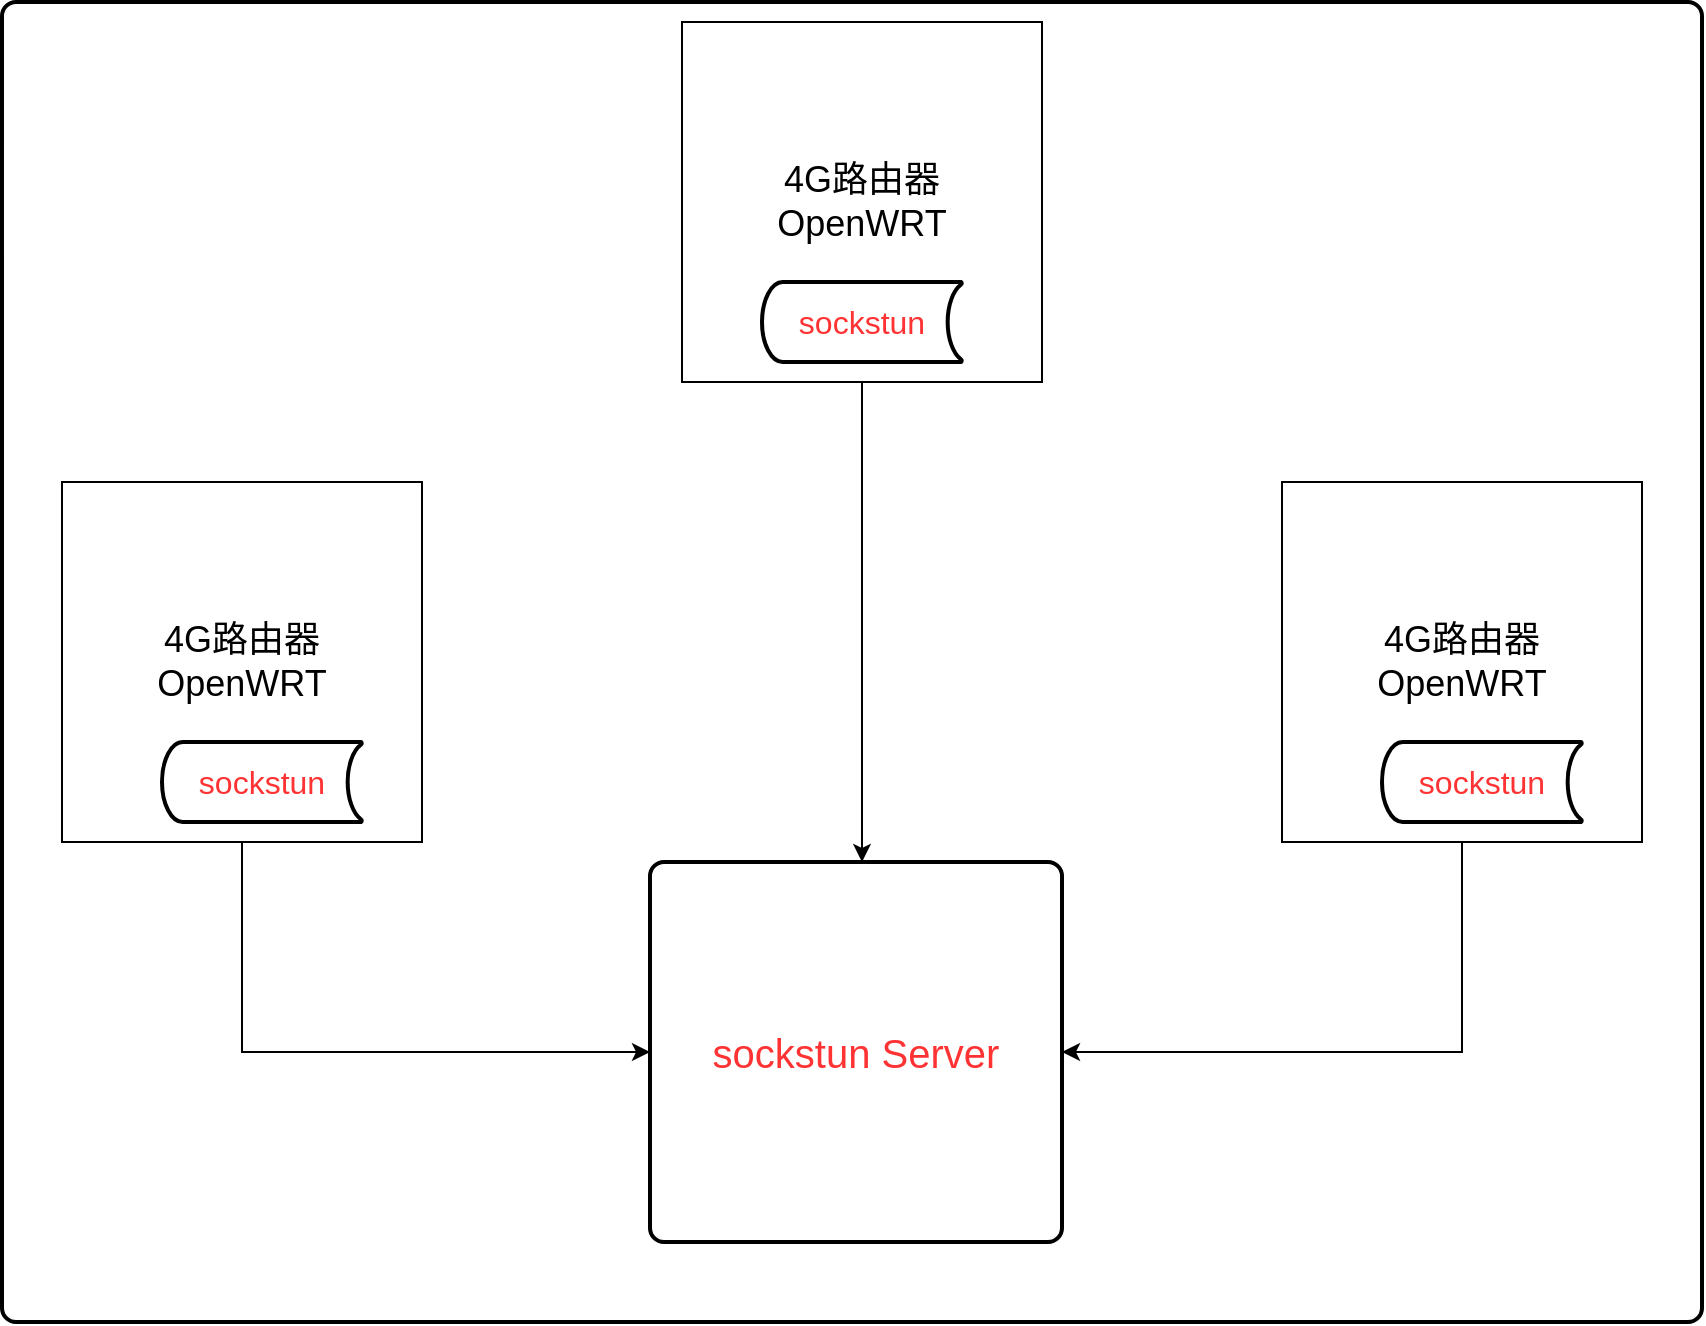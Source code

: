 <mxfile version="23.0.2" type="github">
  <diagram name="Page-1" id="k95cxu96PvpANKo54gbj">
    <mxGraphModel dx="2221" dy="1920" grid="1" gridSize="10" guides="1" tooltips="1" connect="1" arrows="1" fold="1" page="1" pageScale="1" pageWidth="850" pageHeight="1100" math="0" shadow="0">
      <root>
        <mxCell id="0" />
        <mxCell id="1" parent="0" />
        <mxCell id="baXqkoT-ITb4Wg0HV_Db-16" value="" style="rounded=1;whiteSpace=wrap;html=1;absoluteArcSize=1;arcSize=14;strokeWidth=2;" vertex="1" parent="1">
          <mxGeometry width="850" height="660" as="geometry" />
        </mxCell>
        <mxCell id="baXqkoT-ITb4Wg0HV_Db-14" style="edgeStyle=orthogonalEdgeStyle;rounded=0;orthogonalLoop=1;jettySize=auto;html=1;entryX=0;entryY=0.5;entryDx=0;entryDy=0;" edge="1" parent="1" source="baXqkoT-ITb4Wg0HV_Db-1" target="baXqkoT-ITb4Wg0HV_Db-7">
          <mxGeometry relative="1" as="geometry">
            <Array as="points">
              <mxPoint x="120" y="525" />
            </Array>
          </mxGeometry>
        </mxCell>
        <mxCell id="baXqkoT-ITb4Wg0HV_Db-1" value="4G路由器&lt;br style=&quot;font-size: 18px;&quot;&gt;OpenWRT" style="whiteSpace=wrap;html=1;aspect=fixed;fontSize=18;" vertex="1" parent="1">
          <mxGeometry x="30" y="240" width="180" height="180" as="geometry" />
        </mxCell>
        <mxCell id="baXqkoT-ITb4Wg0HV_Db-2" value="&lt;font color=&quot;#ff3333&quot; style=&quot;font-size: 16px;&quot;&gt;sockstun&lt;/font&gt;" style="strokeWidth=2;html=1;shape=mxgraph.flowchart.stored_data;whiteSpace=wrap;" vertex="1" parent="1">
          <mxGeometry x="80" y="370" width="100" height="40" as="geometry" />
        </mxCell>
        <mxCell id="baXqkoT-ITb4Wg0HV_Db-11" style="edgeStyle=orthogonalEdgeStyle;rounded=0;orthogonalLoop=1;jettySize=auto;html=1;exitX=0.5;exitY=1;exitDx=0;exitDy=0;" edge="1" parent="1" source="baXqkoT-ITb4Wg0HV_Db-3">
          <mxGeometry relative="1" as="geometry">
            <mxPoint x="430" y="430" as="targetPoint" />
          </mxGeometry>
        </mxCell>
        <mxCell id="baXqkoT-ITb4Wg0HV_Db-3" value="4G路由器&lt;br style=&quot;font-size: 18px;&quot;&gt;OpenWRT" style="whiteSpace=wrap;html=1;aspect=fixed;fontSize=18;" vertex="1" parent="1">
          <mxGeometry x="340" y="10" width="180" height="180" as="geometry" />
        </mxCell>
        <mxCell id="baXqkoT-ITb4Wg0HV_Db-4" value="&lt;font color=&quot;#ff3333&quot; style=&quot;font-size: 16px;&quot;&gt;sockstun&lt;/font&gt;" style="strokeWidth=2;html=1;shape=mxgraph.flowchart.stored_data;whiteSpace=wrap;" vertex="1" parent="1">
          <mxGeometry x="380" y="140" width="100" height="40" as="geometry" />
        </mxCell>
        <mxCell id="baXqkoT-ITb4Wg0HV_Db-13" style="edgeStyle=orthogonalEdgeStyle;rounded=0;orthogonalLoop=1;jettySize=auto;html=1;exitX=0.5;exitY=1;exitDx=0;exitDy=0;entryX=1;entryY=0.5;entryDx=0;entryDy=0;" edge="1" parent="1" source="baXqkoT-ITb4Wg0HV_Db-5" target="baXqkoT-ITb4Wg0HV_Db-7">
          <mxGeometry relative="1" as="geometry">
            <mxPoint x="550" y="540" as="targetPoint" />
          </mxGeometry>
        </mxCell>
        <mxCell id="baXqkoT-ITb4Wg0HV_Db-5" value="4G路由器&lt;br style=&quot;font-size: 18px;&quot;&gt;OpenWRT" style="whiteSpace=wrap;html=1;aspect=fixed;fontSize=18;" vertex="1" parent="1">
          <mxGeometry x="640" y="240" width="180" height="180" as="geometry" />
        </mxCell>
        <mxCell id="baXqkoT-ITb4Wg0HV_Db-6" value="&lt;font color=&quot;#ff3333&quot; style=&quot;font-size: 16px;&quot;&gt;sockstun&lt;/font&gt;" style="strokeWidth=2;html=1;shape=mxgraph.flowchart.stored_data;whiteSpace=wrap;" vertex="1" parent="1">
          <mxGeometry x="690" y="370" width="100" height="40" as="geometry" />
        </mxCell>
        <mxCell id="baXqkoT-ITb4Wg0HV_Db-7" value="&lt;font style=&quot;font-size: 20px;&quot; color=&quot;#ff3333&quot;&gt;sockstun Server&lt;/font&gt;" style="rounded=1;whiteSpace=wrap;html=1;absoluteArcSize=1;arcSize=14;strokeWidth=2;" vertex="1" parent="1">
          <mxGeometry x="324" y="430" width="206" height="190" as="geometry" />
        </mxCell>
      </root>
    </mxGraphModel>
  </diagram>
</mxfile>
